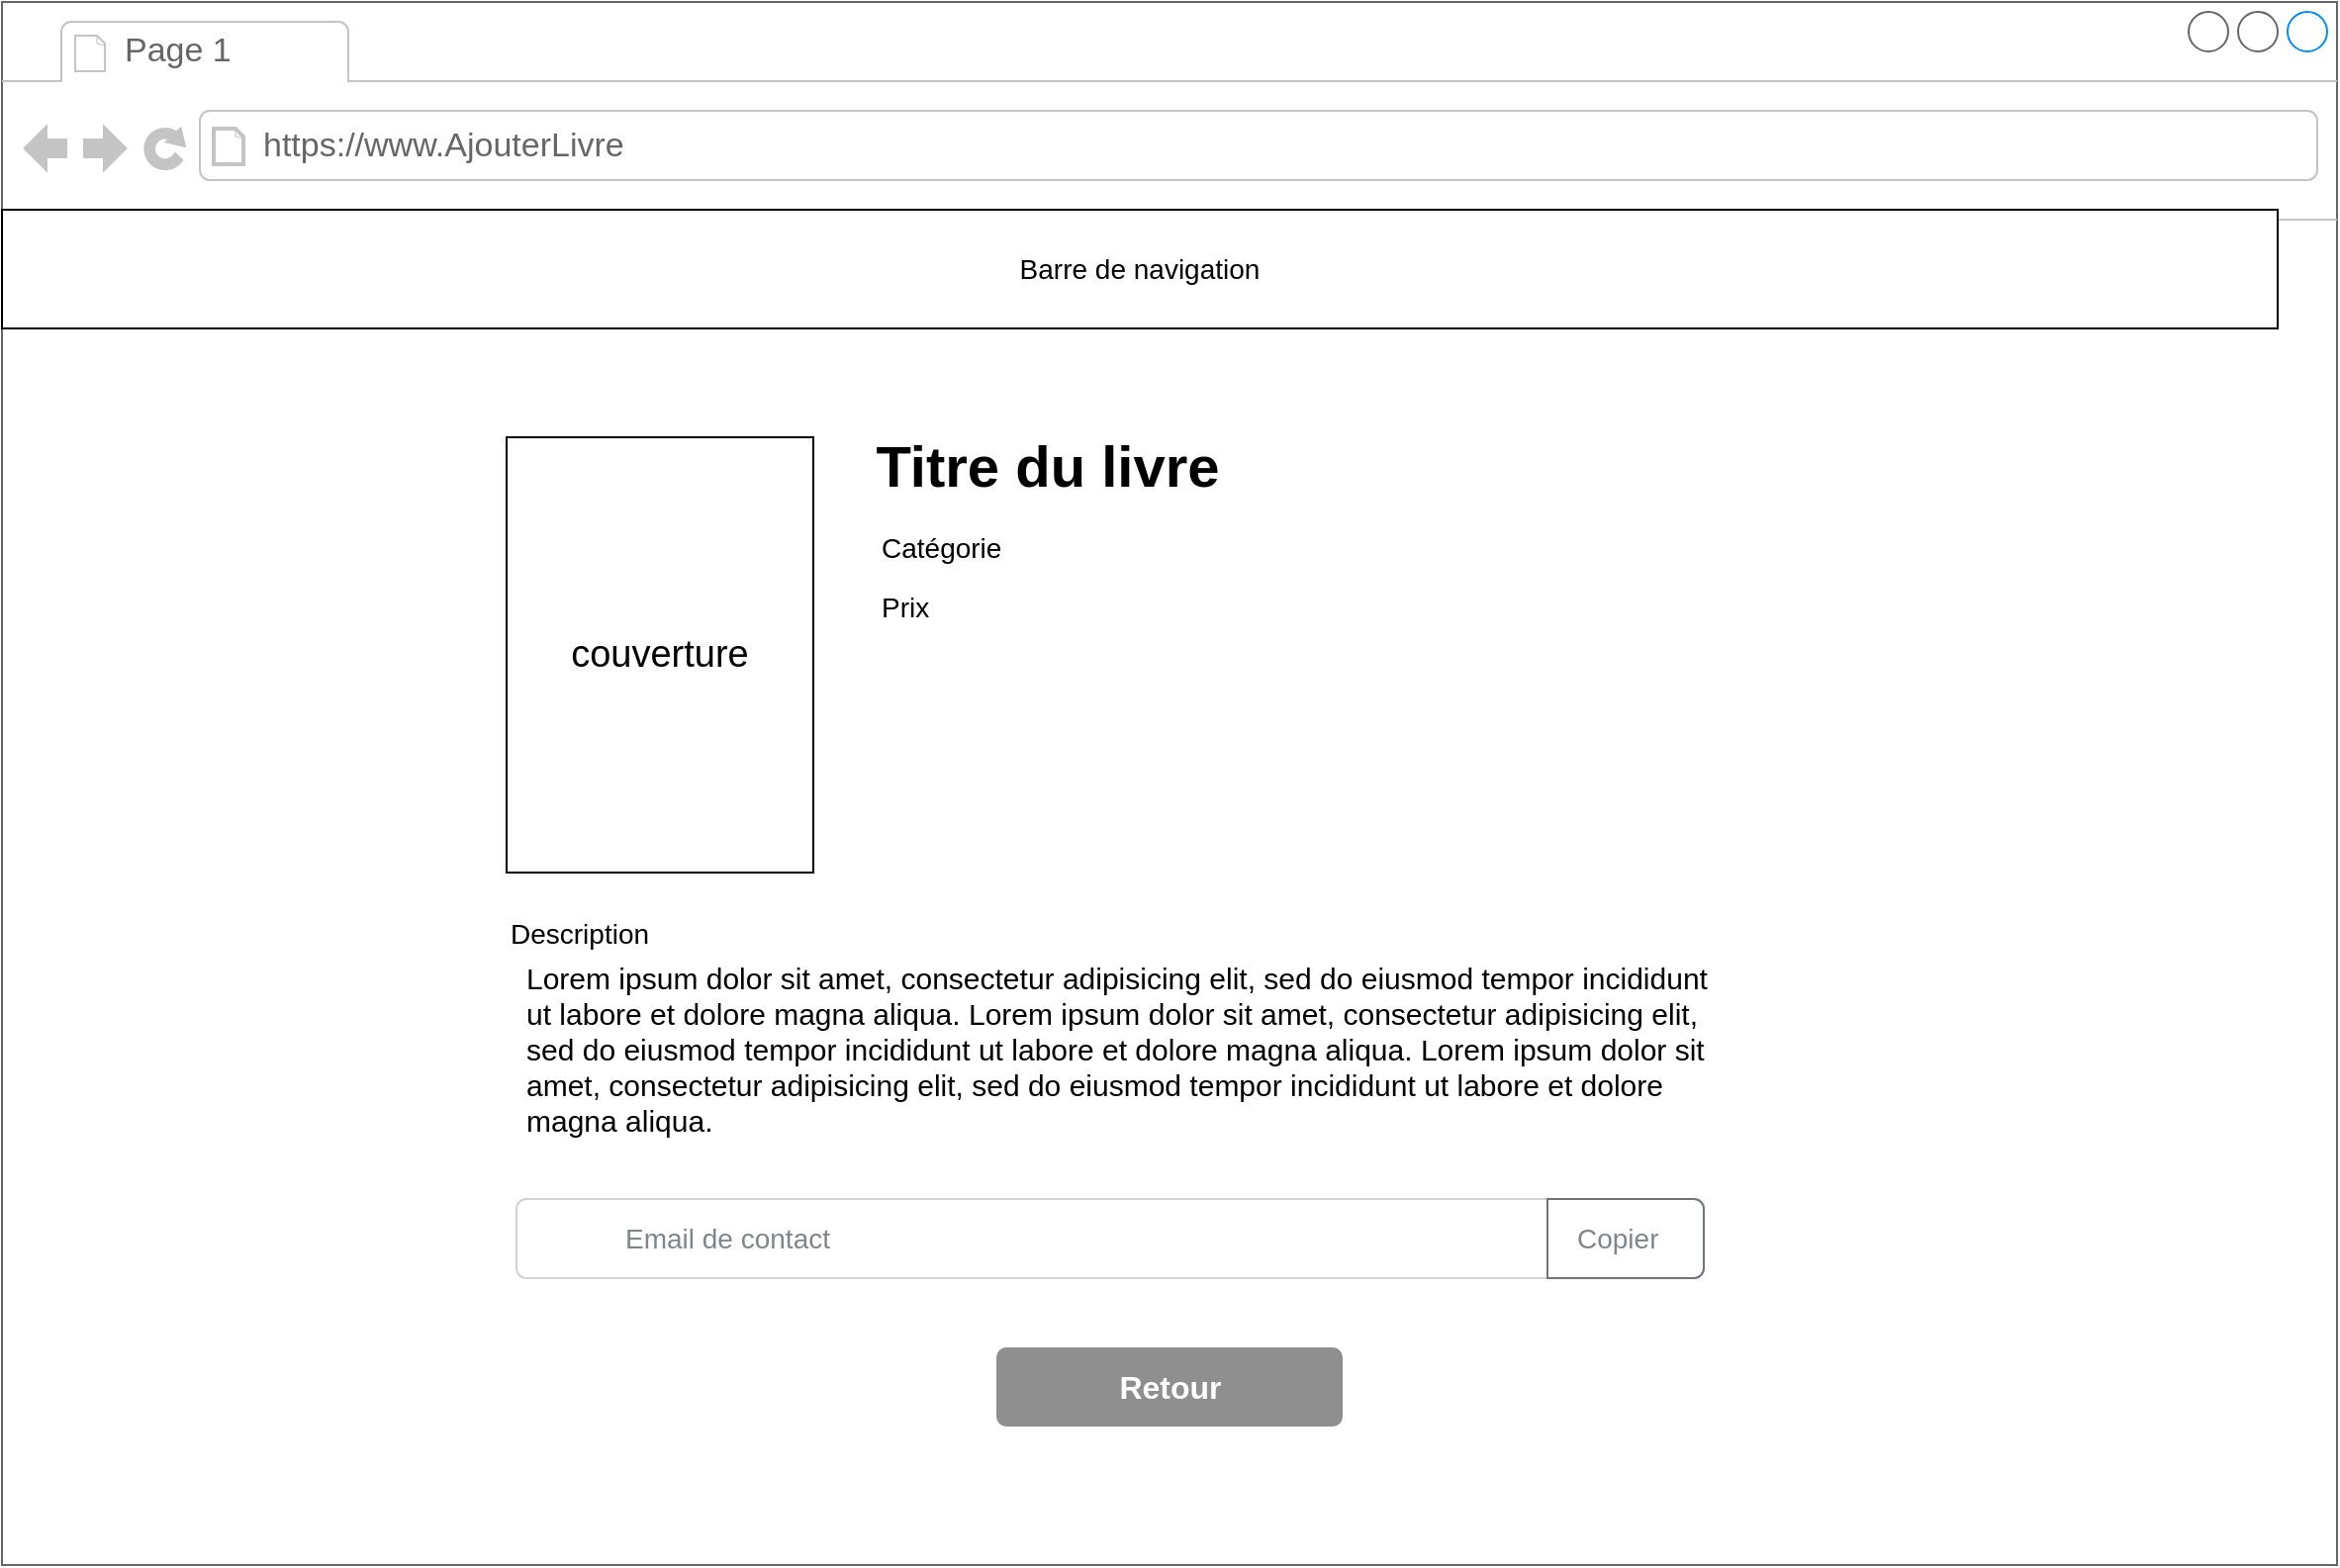 <mxfile version="20.2.3" type="device"><diagram id="91kkuuxn5-ELteaasb6b" name="Page-1"><mxGraphModel dx="200" dy="127" grid="1" gridSize="10" guides="1" tooltips="1" connect="1" arrows="1" fold="1" page="1" pageScale="1" pageWidth="827" pageHeight="1169" math="0" shadow="0"><root><mxCell id="0"/><mxCell id="1" parent="0"/><mxCell id="qHV2exuXcShavYTk0zmn-5" value="" style="strokeWidth=1;shadow=0;dashed=0;align=center;html=1;shape=mxgraph.mockup.containers.browserWindow;rSize=0;strokeColor=#666666;strokeColor2=#008cff;strokeColor3=#c4c4c4;mainText=,;recursiveResize=0;" parent="1" vertex="1"><mxGeometry x="100" y="40" width="1180" height="790" as="geometry"/></mxCell><mxCell id="qHV2exuXcShavYTk0zmn-6" value="Page 1" style="strokeWidth=1;shadow=0;dashed=0;align=center;html=1;shape=mxgraph.mockup.containers.anchor;fontSize=17;fontColor=#666666;align=left;" parent="qHV2exuXcShavYTk0zmn-5" vertex="1"><mxGeometry x="60" y="12" width="110" height="26" as="geometry"/></mxCell><mxCell id="qHV2exuXcShavYTk0zmn-7" value="https://www.AjouterLivre" style="strokeWidth=1;shadow=0;dashed=0;align=center;html=1;shape=mxgraph.mockup.containers.anchor;rSize=0;fontSize=17;fontColor=#666666;align=left;" parent="qHV2exuXcShavYTk0zmn-5" vertex="1"><mxGeometry x="130" y="60" width="250" height="26" as="geometry"/></mxCell><mxCell id="qHV2exuXcShavYTk0zmn-8" value="&lt;font style=&quot;font-size: 14px;&quot;&gt;Barre de navigation&lt;/font&gt;" style="rounded=0;whiteSpace=wrap;html=1;" parent="qHV2exuXcShavYTk0zmn-5" vertex="1"><mxGeometry y="105" width="1150" height="60" as="geometry"/></mxCell><mxCell id="qHV2exuXcShavYTk0zmn-13" value="Description" style="fillColor=none;strokeColor=none;align=left;fontSize=14;" parent="qHV2exuXcShavYTk0zmn-5" vertex="1"><mxGeometry x="255" y="455" width="100" height="30" as="geometry"/></mxCell><mxCell id="qHV2exuXcShavYTk0zmn-20" value="&lt;span style=&quot;font-size: 29px;&quot;&gt;&lt;b&gt;Titre du livre&lt;/b&gt;&lt;/span&gt;" style="text;html=1;align=center;verticalAlign=middle;resizable=0;points=[];autosize=1;strokeColor=none;fillColor=none;fontSize=14;" parent="qHV2exuXcShavYTk0zmn-5" vertex="1"><mxGeometry x="427.5" y="210" width="200" height="50" as="geometry"/></mxCell><mxCell id="qHV2exuXcShavYTk0zmn-30" value="Prix" style="fillColor=none;strokeColor=none;align=left;fontSize=14;" parent="qHV2exuXcShavYTk0zmn-5" vertex="1"><mxGeometry x="442.5" y="290" width="100" height="30" as="geometry"/></mxCell><mxCell id="qHV2exuXcShavYTk0zmn-48" value="Retour" style="html=1;shadow=0;dashed=0;shape=mxgraph.bootstrap.rrect;rSize=5;strokeColor=none;strokeWidth=1;fillColor=#8F8F8F;fontColor=#FFFFFF;whiteSpace=wrap;align=center;verticalAlign=middle;spacingLeft=0;fontStyle=1;fontSize=16;spacing=5;" parent="qHV2exuXcShavYTk0zmn-5" vertex="1"><mxGeometry x="502.5" y="680" width="175" height="40" as="geometry"/></mxCell><mxCell id="qHV2exuXcShavYTk0zmn-50" value="couverture" style="rounded=0;whiteSpace=wrap;html=1;fontSize=19;" parent="qHV2exuXcShavYTk0zmn-5" vertex="1"><mxGeometry x="255" y="220" width="155" height="220" as="geometry"/></mxCell><mxCell id="qHV2exuXcShavYTk0zmn-51" value="Catégorie" style="fillColor=none;strokeColor=none;align=left;fontSize=14;" parent="qHV2exuXcShavYTk0zmn-5" vertex="1"><mxGeometry x="442.5" y="260" width="100" height="30" as="geometry"/></mxCell><mxCell id="qHV2exuXcShavYTk0zmn-52" value="&lt;h1 style=&quot;font-size: 15px;&quot;&gt;&lt;span style=&quot;font-weight: normal;&quot;&gt;&lt;span style=&quot;background-color: initial;&quot;&gt;Lorem ipsum dolor sit amet, consectetur adipisicing elit, sed do eiusmod tempor incididunt ut labore et dolore magna aliqua.&amp;nbsp;&lt;/span&gt;Lorem ipsum dolor sit amet, consectetur adipisicing elit, sed do eiusmod tempor incididunt ut labore et dolore magna aliqua. Lorem ipsum dolor sit amet, consectetur adipisicing elit, sed do eiusmod tempor incididunt ut labore et dolore magna aliqua.&amp;nbsp;&lt;/span&gt;&lt;/h1&gt;" style="text;html=1;strokeColor=none;fillColor=none;spacing=5;spacingTop=-20;whiteSpace=wrap;overflow=hidden;rounded=0;fontSize=15;" parent="qHV2exuXcShavYTk0zmn-5" vertex="1"><mxGeometry x="260" y="485" width="610" height="120" as="geometry"/></mxCell><mxCell id="7vTgNvl7N6W9CCgdEqOp-1" value="Email de contact" style="html=1;shadow=0;dashed=0;shape=mxgraph.bootstrap.rrect;rSize=5;strokeColor=#CED4DA;html=1;whiteSpace=wrap;fillColor=#FFFFFF;fontColor=#7D868C;align=left;spacing=15;spacingLeft=40;fontSize=14;" vertex="1" parent="qHV2exuXcShavYTk0zmn-5"><mxGeometry x="260" y="605" width="600" height="40" as="geometry"/></mxCell><mxCell id="7vTgNvl7N6W9CCgdEqOp-2" value="Copier" style="html=1;shadow=0;dashed=0;shape=mxgraph.bootstrap.rightButton;strokeColor=#6C757D;gradientColor=inherit;fontColor=inherit;fillColor=inherit;rSize=5;perimeter=none;whiteSpace=wrap;resizeHeight=1;fontSize=14;align=left;spacing=15;" vertex="1" parent="7vTgNvl7N6W9CCgdEqOp-1"><mxGeometry x="1" width="79" height="40" relative="1" as="geometry"><mxPoint x="-79" as="offset"/></mxGeometry></mxCell></root></mxGraphModel></diagram></mxfile>
